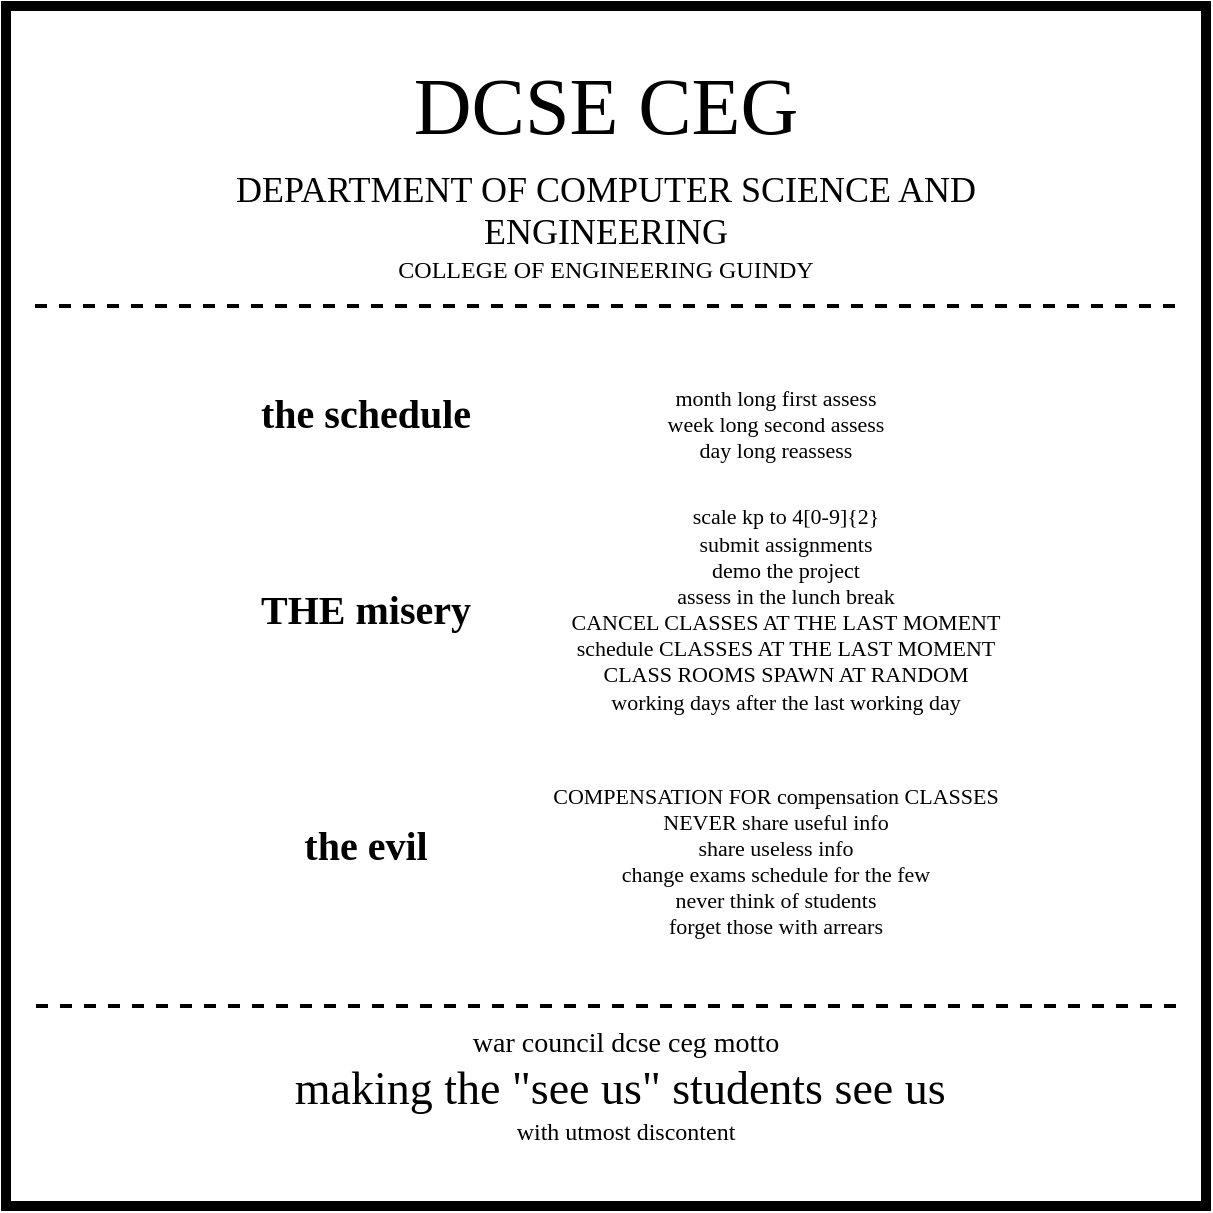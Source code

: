 <mxfile version="12.1.4" type="device" pages="1"><diagram id="dX7Dphyso45SB9-RoEhv" name="Page-1"><mxGraphModel dx="743" dy="442" grid="1" gridSize="10" guides="1" tooltips="1" connect="1" arrows="1" fold="1" page="1" pageScale="1" pageWidth="827" pageHeight="1169" math="0" shadow="0"><root><mxCell id="0"/><mxCell id="1" parent="0"/><mxCell id="nfxZPmU7g6QgWNAvG-ER-2" value="" style="whiteSpace=wrap;html=1;aspect=fixed;strokeWidth=5;" parent="1" vertex="1"><mxGeometry x="210" y="90" width="600" height="600" as="geometry"/></mxCell><mxCell id="8b6ggLF4gSHIukh4vJdm-18" value="&lt;font face=&quot;xkcd&quot;&gt;&lt;span style=&quot;font-size: 40px&quot;&gt;DCSE CEG&lt;/span&gt;&lt;br&gt;&lt;/font&gt;" style="text;html=1;strokeColor=none;fillColor=none;align=center;verticalAlign=middle;whiteSpace=wrap;rounded=0;" parent="1" vertex="1"><mxGeometry x="300" y="130" width="420" height="20" as="geometry"/></mxCell><mxCell id="8b6ggLF4gSHIukh4vJdm-24" value="&lt;font face=&quot;xkcd&quot;&gt;&lt;span style=&quot;font-size: 18px&quot;&gt;DEPARTMENT OF COMPUTER SCIENCE AND ENGINEERING&lt;br&gt;&lt;/span&gt;COLLEGE OF ENGINEERING GUINDY&lt;br&gt;&lt;/font&gt;" style="text;html=1;strokeColor=none;fillColor=none;align=center;verticalAlign=middle;whiteSpace=wrap;rounded=0;" parent="1" vertex="1"><mxGeometry x="270" y="190" width="480" height="20" as="geometry"/></mxCell><mxCell id="8b6ggLF4gSHIukh4vJdm-30" value="" style="endArrow=none;dashed=1;html=1;strokeWidth=2;" parent="1" edge="1"><mxGeometry width="50" height="50" relative="1" as="geometry"><mxPoint x="794.5" y="240" as="sourcePoint"/><mxPoint x="219.5" y="240" as="targetPoint"/></mxGeometry></mxCell><mxCell id="k-dpR7HA_-HZ3Fbqk2lw-16" value="" style="endArrow=none;dashed=1;html=1;strokeWidth=2;" parent="1" edge="1"><mxGeometry width="50" height="50" relative="1" as="geometry"><mxPoint x="795" y="590" as="sourcePoint"/><mxPoint x="220" y="590" as="targetPoint"/></mxGeometry></mxCell><mxCell id="k-dpR7HA_-HZ3Fbqk2lw-17" value="&lt;font face=&quot;xkcd&quot;&gt;&lt;font style=&quot;font-size: 14px&quot;&gt;war council dcse ceg motto&lt;/font&gt;&lt;br&gt;&lt;font style=&quot;font-size: 23px&quot;&gt;making the &quot;see us&quot; students see us&amp;nbsp;&lt;br&gt;&lt;/font&gt;with utmost discontent&lt;br&gt;&lt;/font&gt;" style="text;html=1;strokeColor=none;fillColor=none;align=center;verticalAlign=middle;whiteSpace=wrap;rounded=0;" parent="1" vertex="1"><mxGeometry x="290" y="620" width="460" height="20" as="geometry"/></mxCell><mxCell id="euaHSMH8fYii958cPEId-22" style="edgeStyle=orthogonalEdgeStyle;rounded=0;orthogonalLoop=1;jettySize=auto;html=1;exitX=0.5;exitY=1;exitDx=0;exitDy=0;strokeWidth=2;" parent="1" edge="1"><mxGeometry relative="1" as="geometry"><mxPoint x="661" y="451" as="sourcePoint"/><mxPoint x="661" y="451" as="targetPoint"/></mxGeometry></mxCell><mxCell id="24nE8TUnG7-nZ0S-kitC-6" value="&lt;font face=&quot;xkcd&quot;&gt;&lt;span style=&quot;font-size: 11px&quot;&gt;&lt;div&gt;month long first assess&lt;/div&gt;&lt;div&gt;week long second assess&lt;/div&gt;&lt;div&gt;day long reassess&lt;/div&gt;&lt;/span&gt;&lt;/font&gt;" style="text;html=1;strokeColor=none;fillColor=none;align=center;verticalAlign=middle;whiteSpace=wrap;rounded=0;" parent="1" vertex="1"><mxGeometry x="518" y="260" width="154" height="78" as="geometry"/></mxCell><mxCell id="24nE8TUnG7-nZ0S-kitC-7" value="&lt;font face=&quot;xkcd&quot;&gt;&lt;font style=&quot;font-size: 20px&quot;&gt;&lt;b&gt;the schedule&lt;/b&gt;&lt;/font&gt;&lt;br&gt;&lt;/font&gt;" style="text;html=1;strokeColor=none;fillColor=none;align=center;verticalAlign=middle;whiteSpace=wrap;rounded=0;" parent="1" vertex="1"><mxGeometry x="280" y="283" width="220" height="20" as="geometry"/></mxCell><mxCell id="24nE8TUnG7-nZ0S-kitC-12" value="&lt;font face=&quot;xkcd&quot;&gt;&lt;span style=&quot;font-size: 11px&quot;&gt;scale kp to 4[0-9]{2}&lt;/span&gt;&lt;div style=&quot;font-size: 11px&quot;&gt;&lt;span&gt;submit assignments&lt;/span&gt;&lt;br&gt;&lt;/div&gt;&lt;/font&gt;&lt;font face=&quot;xkcd&quot;&gt;&lt;div style=&quot;font-size: 11px&quot;&gt;demo the project&lt;/div&gt;&lt;div style=&quot;font-size: 11px&quot;&gt;assess in the lunch break&lt;/div&gt;&lt;div style=&quot;font-size: 11px&quot;&gt;CANCEL CLASSES AT THE LAST MOMENT&lt;/div&gt;&lt;div style=&quot;font-size: 11px&quot;&gt;schedule CLASSES AT THE LAST MOMENT&lt;br&gt;&lt;/div&gt;&lt;div style=&quot;font-size: 11px&quot;&gt;CLASS ROOMS SPAWN AT RANDOM&lt;/div&gt;&lt;div style=&quot;font-size: 11px&quot;&gt;working days after the last working day&lt;/div&gt;&lt;/font&gt;" style="text;html=1;strokeColor=none;fillColor=none;align=center;verticalAlign=middle;whiteSpace=wrap;rounded=0;" parent="1" vertex="1"><mxGeometry x="450" y="340.5" width="300" height="101" as="geometry"/></mxCell><mxCell id="24nE8TUnG7-nZ0S-kitC-13" value="&lt;font face=&quot;xkcd&quot;&gt;&lt;font style=&quot;font-size: 20px&quot;&gt;&lt;b&gt;THE misery&lt;/b&gt;&lt;/font&gt;&lt;br&gt;&lt;/font&gt;" style="text;html=1;strokeColor=none;fillColor=none;align=center;verticalAlign=middle;whiteSpace=wrap;rounded=0;" parent="1" vertex="1"><mxGeometry x="280" y="381" width="220" height="20" as="geometry"/></mxCell><mxCell id="24nE8TUnG7-nZ0S-kitC-16" value="&lt;font face=&quot;xkcd&quot;&gt;&lt;span style=&quot;font-size: 11px&quot;&gt;&lt;div&gt;&lt;div&gt;&lt;br class=&quot;Apple-interchange-newline&quot;&gt;COMPENSATION FOR compensation CLASSES&lt;/div&gt;&lt;div&gt;NEVER share useful info&lt;/div&gt;&lt;/div&gt;&lt;div&gt;share useless info&lt;/div&gt;&lt;div&gt;change exams schedule for the few&lt;/div&gt;&lt;div&gt;&lt;span&gt;never think of students&lt;/span&gt;&lt;/div&gt;&lt;div&gt;forget those with arrears&lt;/div&gt;&lt;/span&gt;&lt;/font&gt;" style="text;html=1;strokeColor=none;fillColor=none;align=center;verticalAlign=middle;whiteSpace=wrap;rounded=0;" parent="1" vertex="1"><mxGeometry x="470" y="473.5" width="250" height="74" as="geometry"/></mxCell><mxCell id="24nE8TUnG7-nZ0S-kitC-18" value="&lt;font face=&quot;xkcd&quot;&gt;&lt;font style=&quot;font-size: 20px&quot;&gt;&lt;b&gt;the evil&lt;/b&gt;&lt;/font&gt;&lt;br&gt;&lt;/font&gt;" style="text;html=1;strokeColor=none;fillColor=none;align=center;verticalAlign=middle;whiteSpace=wrap;rounded=0;" parent="1" vertex="1"><mxGeometry x="280" y="499" width="220" height="20" as="geometry"/></mxCell></root></mxGraphModel></diagram></mxfile>